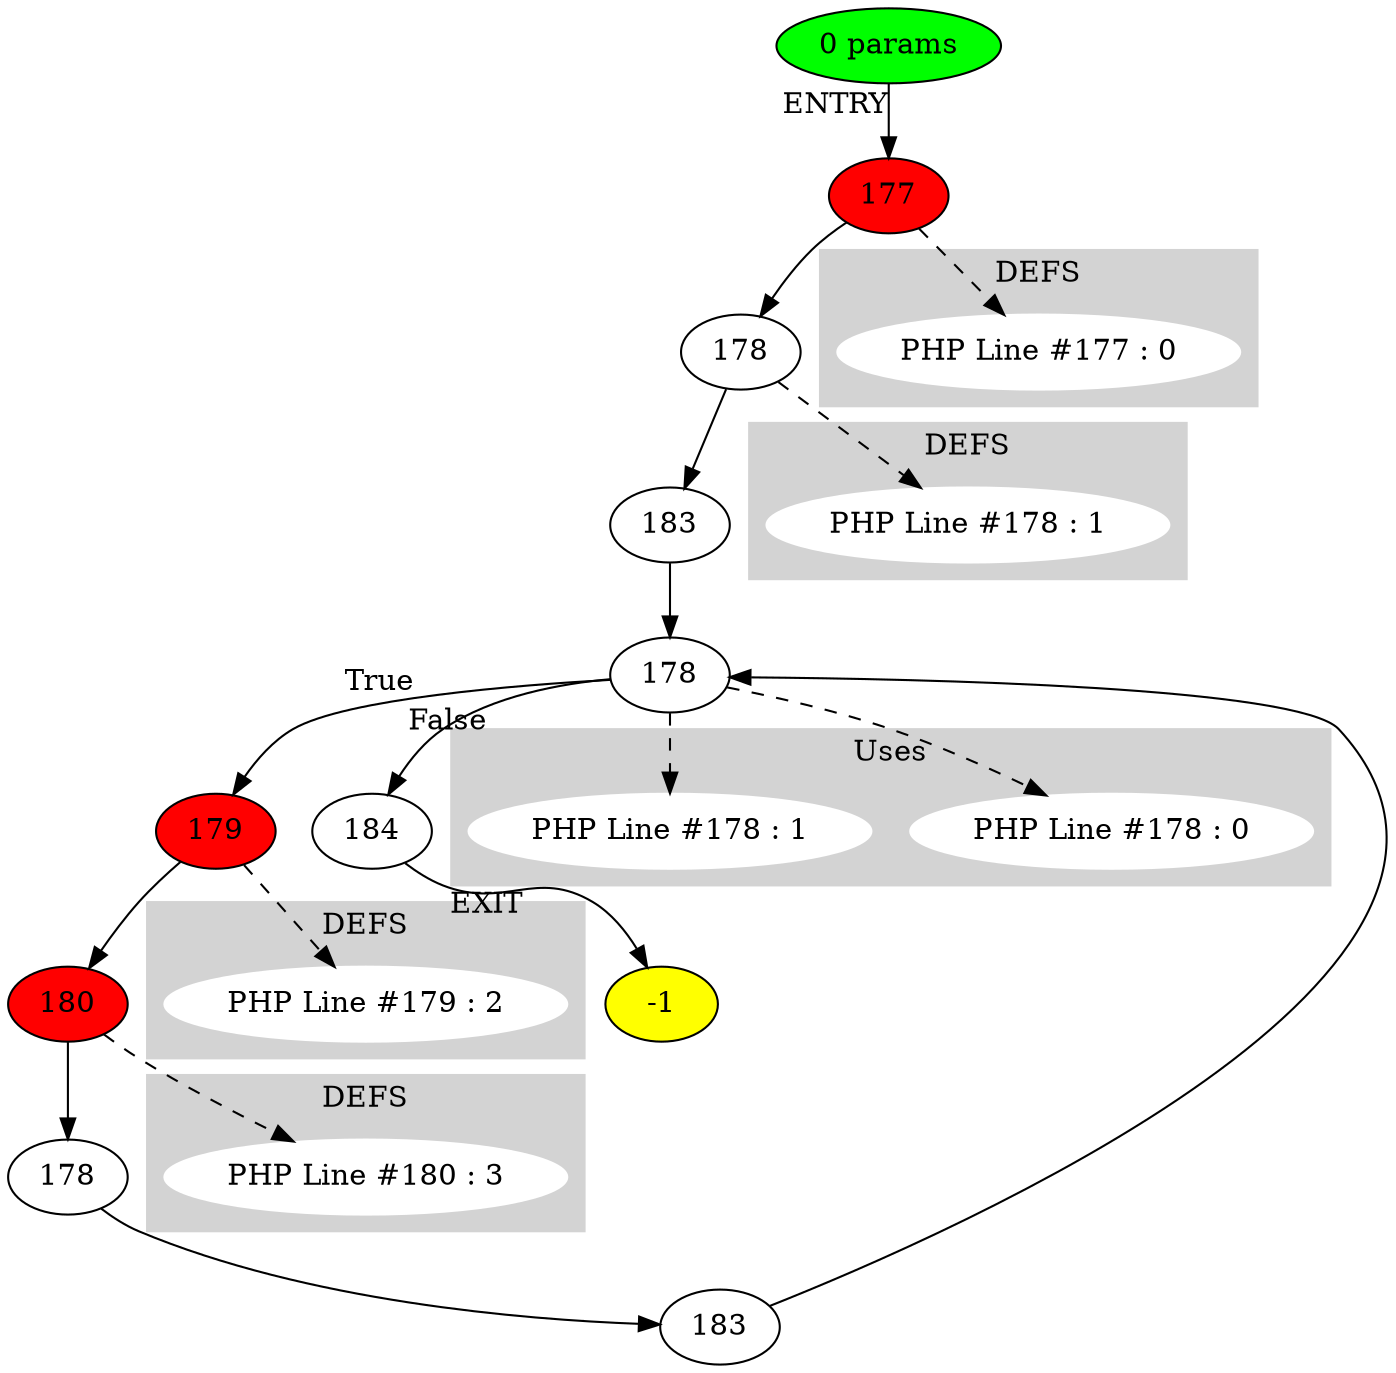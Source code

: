 digraph testName {
0 [label="177" , fillcolor = red, style = filled];
1 [label="178"];
2 [label="183"];
3 [label="178"];
4 [label="179" , fillcolor = red, style = filled];
5 [label="180" , fillcolor = red, style = filled];
6 [label="178"];
7 [label="183"];
8 [label="184"];
0 -> 1;
1 -> 2;
2 -> 3;
3 -> 4[xlabel="True"];
3 -> 8[xlabel="False"];
4 -> 5;
5 -> 6;
6 -> 7;
7 -> 3;
-2 -> 0[xlabel="ENTRY"];
8 -> -1[xlabel="EXIT"];
-2 [fillcolor = green, style = filled]-1 [fillcolor= yellow, style = filled] subgraph cluster_g_0 { style=filled; color=lightgrey; node [style=filled,color=white]; g_0[label= "PHP Line #177 : 0"];label = "DEFS";}
0 -> g_0 [style="dashed"];
subgraph cluster_g_1 { style=filled; color=lightgrey; node [style=filled,color=white]; g_1[label= "PHP Line #178 : 1"];label = "DEFS";}
1 -> g_1 [style="dashed"];
subgraph cluster_g_4 { style=filled; color=lightgrey; node [style=filled,color=white]; g_4[label= "PHP Line #179 : 2"];label = "DEFS";}
4 -> g_4 [style="dashed"];
subgraph cluster_g_5 { style=filled; color=lightgrey; node [style=filled,color=white]; g_5[label= "PHP Line #180 : 3"];label = "DEFS";}
5 -> g_5 [style="dashed"];
subgraph cluster_use_3 { style=filled; color=lightgrey; node [style=filled,color=white]; use_3_0[label= "PHP Line #178 : 0"];label = "Uses";}
3 -> use_3_0 [style="dashed"];
subgraph cluster_use_3 { style=filled; color=lightgrey; node [style=filled,color=white]; use_3_1[label= "PHP Line #178 : 1"];label = "Uses";}
3 -> use_3_1 [style="dashed"];
-2 [label="0 params"];
}

